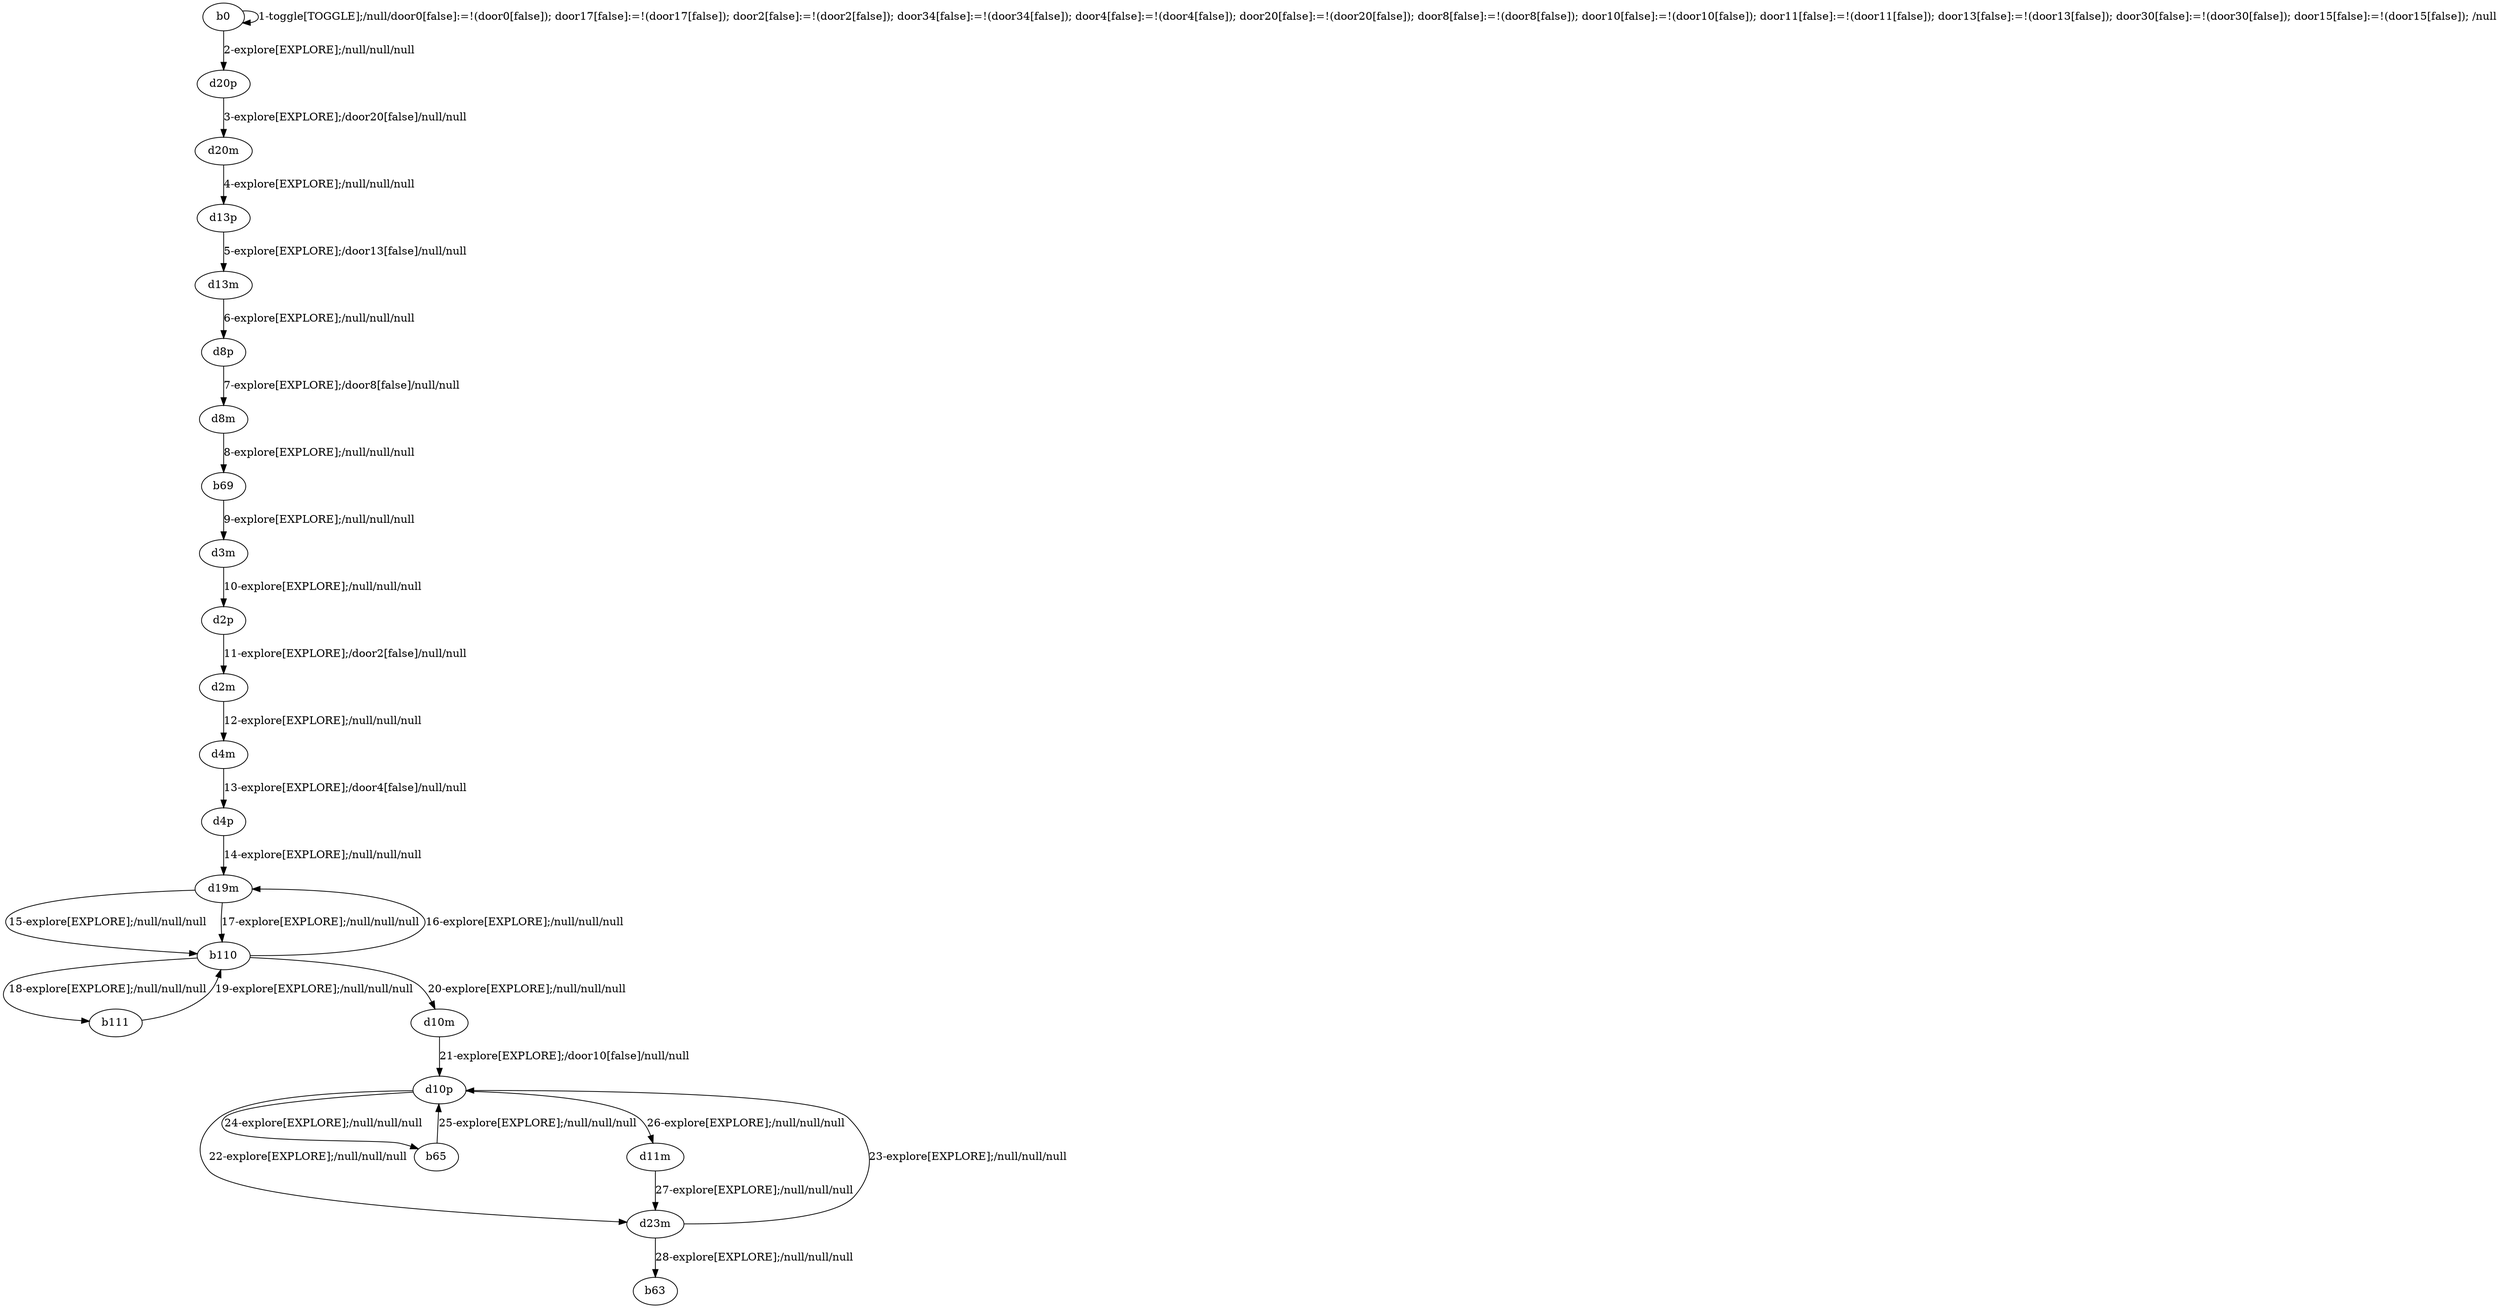 # Total number of goals covered by this test: 1
# d23m --> b63

digraph g {
"b0" -> "b0" [label = "1-toggle[TOGGLE];/null/door0[false]:=!(door0[false]); door17[false]:=!(door17[false]); door2[false]:=!(door2[false]); door34[false]:=!(door34[false]); door4[false]:=!(door4[false]); door20[false]:=!(door20[false]); door8[false]:=!(door8[false]); door10[false]:=!(door10[false]); door11[false]:=!(door11[false]); door13[false]:=!(door13[false]); door30[false]:=!(door30[false]); door15[false]:=!(door15[false]); /null"];
"b0" -> "d20p" [label = "2-explore[EXPLORE];/null/null/null"];
"d20p" -> "d20m" [label = "3-explore[EXPLORE];/door20[false]/null/null"];
"d20m" -> "d13p" [label = "4-explore[EXPLORE];/null/null/null"];
"d13p" -> "d13m" [label = "5-explore[EXPLORE];/door13[false]/null/null"];
"d13m" -> "d8p" [label = "6-explore[EXPLORE];/null/null/null"];
"d8p" -> "d8m" [label = "7-explore[EXPLORE];/door8[false]/null/null"];
"d8m" -> "b69" [label = "8-explore[EXPLORE];/null/null/null"];
"b69" -> "d3m" [label = "9-explore[EXPLORE];/null/null/null"];
"d3m" -> "d2p" [label = "10-explore[EXPLORE];/null/null/null"];
"d2p" -> "d2m" [label = "11-explore[EXPLORE];/door2[false]/null/null"];
"d2m" -> "d4m" [label = "12-explore[EXPLORE];/null/null/null"];
"d4m" -> "d4p" [label = "13-explore[EXPLORE];/door4[false]/null/null"];
"d4p" -> "d19m" [label = "14-explore[EXPLORE];/null/null/null"];
"d19m" -> "b110" [label = "15-explore[EXPLORE];/null/null/null"];
"b110" -> "d19m" [label = "16-explore[EXPLORE];/null/null/null"];
"d19m" -> "b110" [label = "17-explore[EXPLORE];/null/null/null"];
"b110" -> "b111" [label = "18-explore[EXPLORE];/null/null/null"];
"b111" -> "b110" [label = "19-explore[EXPLORE];/null/null/null"];
"b110" -> "d10m" [label = "20-explore[EXPLORE];/null/null/null"];
"d10m" -> "d10p" [label = "21-explore[EXPLORE];/door10[false]/null/null"];
"d10p" -> "d23m" [label = "22-explore[EXPLORE];/null/null/null"];
"d23m" -> "d10p" [label = "23-explore[EXPLORE];/null/null/null"];
"d10p" -> "b65" [label = "24-explore[EXPLORE];/null/null/null"];
"b65" -> "d10p" [label = "25-explore[EXPLORE];/null/null/null"];
"d10p" -> "d11m" [label = "26-explore[EXPLORE];/null/null/null"];
"d11m" -> "d23m" [label = "27-explore[EXPLORE];/null/null/null"];
"d23m" -> "b63" [label = "28-explore[EXPLORE];/null/null/null"];
}